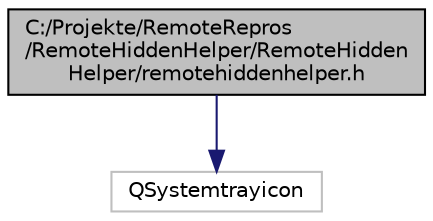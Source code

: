 digraph "C:/Projekte/RemoteRepros/RemoteHiddenHelper/RemoteHiddenHelper/remotehiddenhelper.h"
{
  edge [fontname="Helvetica",fontsize="10",labelfontname="Helvetica",labelfontsize="10"];
  node [fontname="Helvetica",fontsize="10",shape=record];
  Node0 [label="C:/Projekte/RemoteRepros\l/RemoteHiddenHelper/RemoteHidden\lHelper/remotehiddenhelper.h",height=0.2,width=0.4,color="black", fillcolor="grey75", style="filled", fontcolor="black"];
  Node0 -> Node1 [color="midnightblue",fontsize="10",style="solid"];
  Node1 [label="QSystemtrayicon",height=0.2,width=0.4,color="grey75", fillcolor="white", style="filled"];
}
